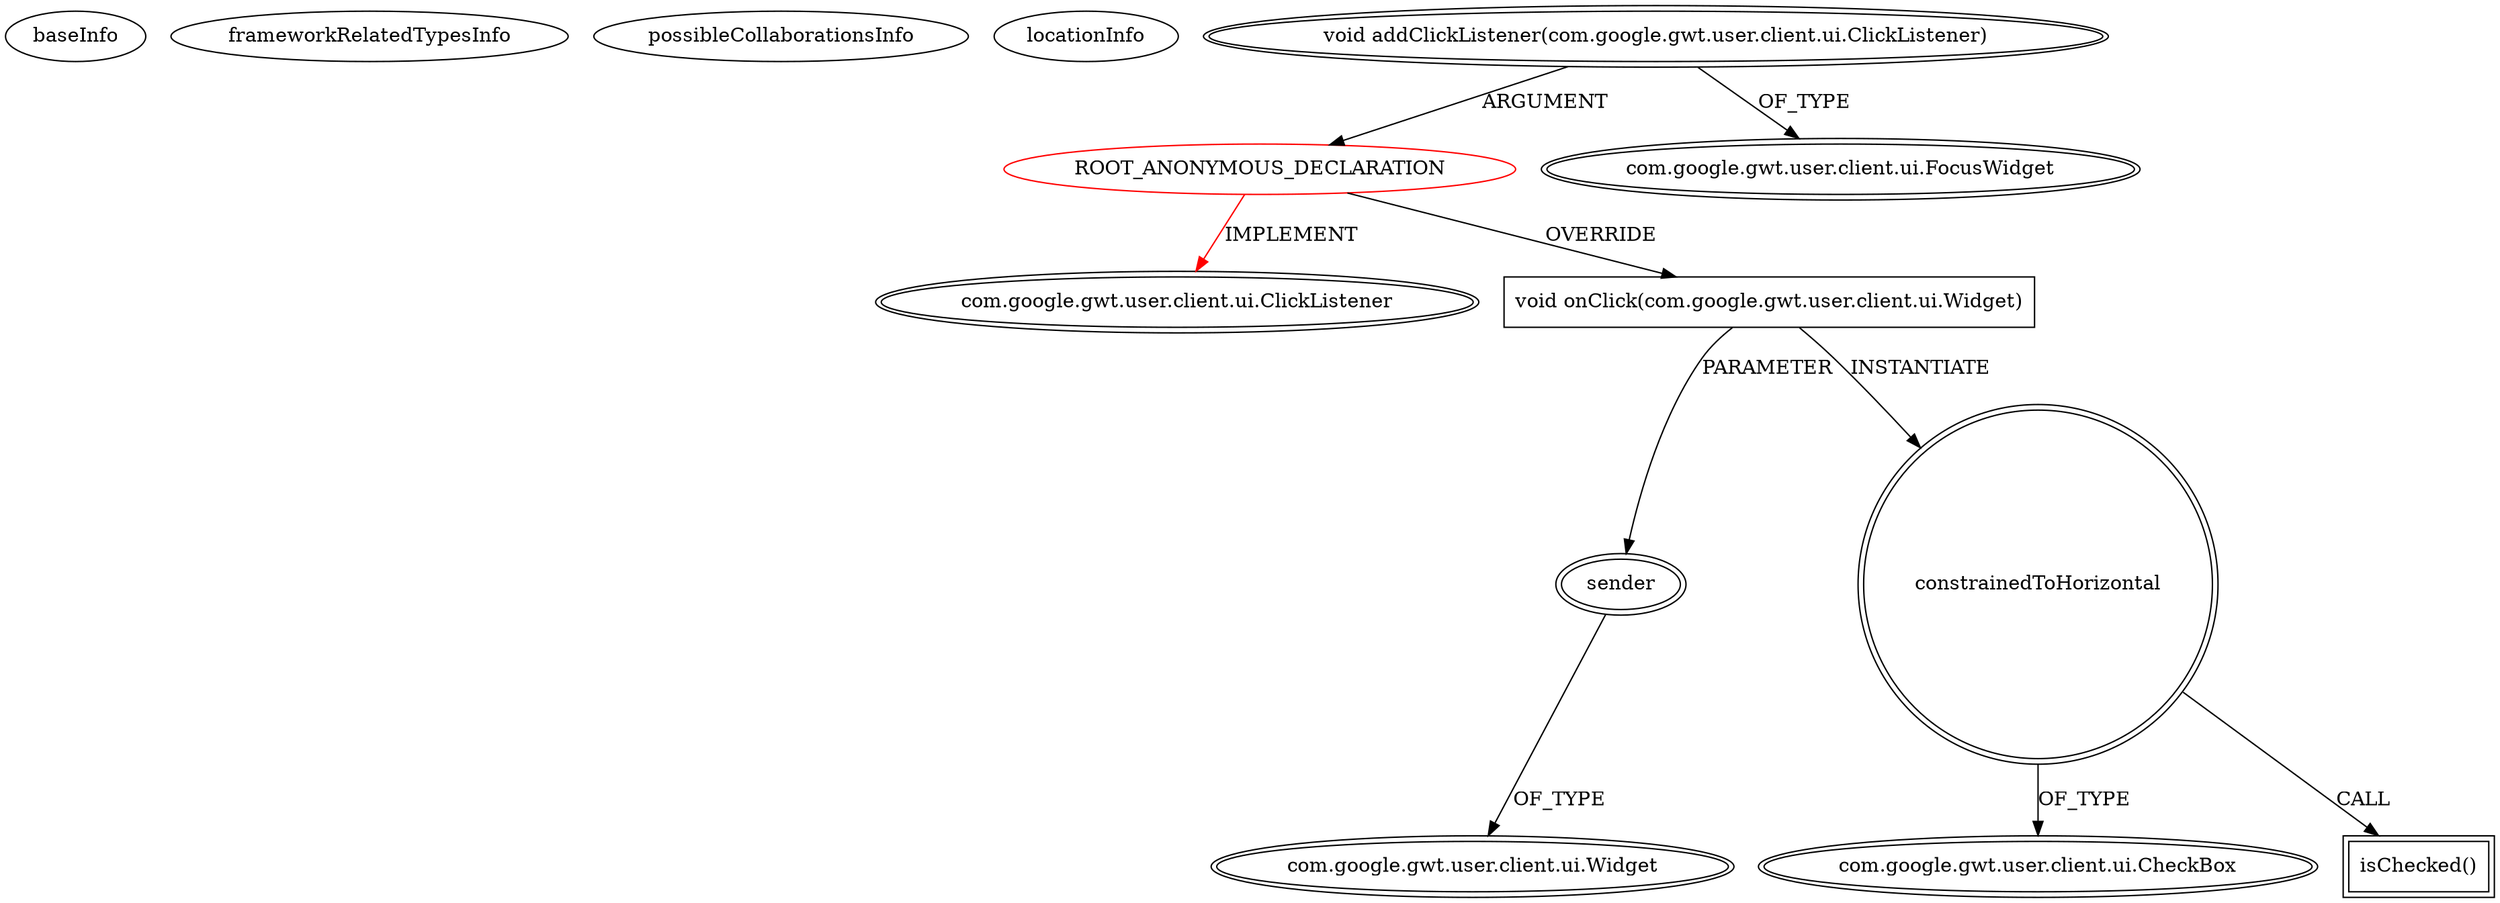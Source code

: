 digraph {
baseInfo[graphId=3126,category="extension_graph",isAnonymous=true,possibleRelation=false]
frameworkRelatedTypesInfo[0="com.google.gwt.user.client.ui.ClickListener"]
possibleCollaborationsInfo[]
locationInfo[projectName="jaxzin-gwt-common-widgets",filePath="/jaxzin-gwt-common-widgets/gwt-common-widgets-master/src/com/jaxzin/gwt/examples/draggablegrid/client/DraggableGridExample.java",contextSignature="void onModuleLoad()",graphId="3126"]
0[label="ROOT_ANONYMOUS_DECLARATION",vertexType="ROOT_ANONYMOUS_DECLARATION",isFrameworkType=false,color=red]
1[label="com.google.gwt.user.client.ui.ClickListener",vertexType="FRAMEWORK_INTERFACE_TYPE",isFrameworkType=true,peripheries=2]
2[label="void addClickListener(com.google.gwt.user.client.ui.ClickListener)",vertexType="OUTSIDE_CALL",isFrameworkType=true,peripheries=2]
3[label="com.google.gwt.user.client.ui.FocusWidget",vertexType="FRAMEWORK_CLASS_TYPE",isFrameworkType=true,peripheries=2]
4[label="void onClick(com.google.gwt.user.client.ui.Widget)",vertexType="OVERRIDING_METHOD_DECLARATION",isFrameworkType=false,shape=box]
5[label="sender",vertexType="PARAMETER_DECLARATION",isFrameworkType=true,peripheries=2]
6[label="com.google.gwt.user.client.ui.Widget",vertexType="FRAMEWORK_CLASS_TYPE",isFrameworkType=true,peripheries=2]
7[label="constrainedToHorizontal",vertexType="VARIABLE_EXPRESION",isFrameworkType=true,peripheries=2,shape=circle]
9[label="com.google.gwt.user.client.ui.CheckBox",vertexType="FRAMEWORK_CLASS_TYPE",isFrameworkType=true,peripheries=2]
8[label="isChecked()",vertexType="INSIDE_CALL",isFrameworkType=true,peripheries=2,shape=box]
0->1[label="IMPLEMENT",color=red]
2->0[label="ARGUMENT"]
2->3[label="OF_TYPE"]
0->4[label="OVERRIDE"]
5->6[label="OF_TYPE"]
4->5[label="PARAMETER"]
4->7[label="INSTANTIATE"]
7->9[label="OF_TYPE"]
7->8[label="CALL"]
}
